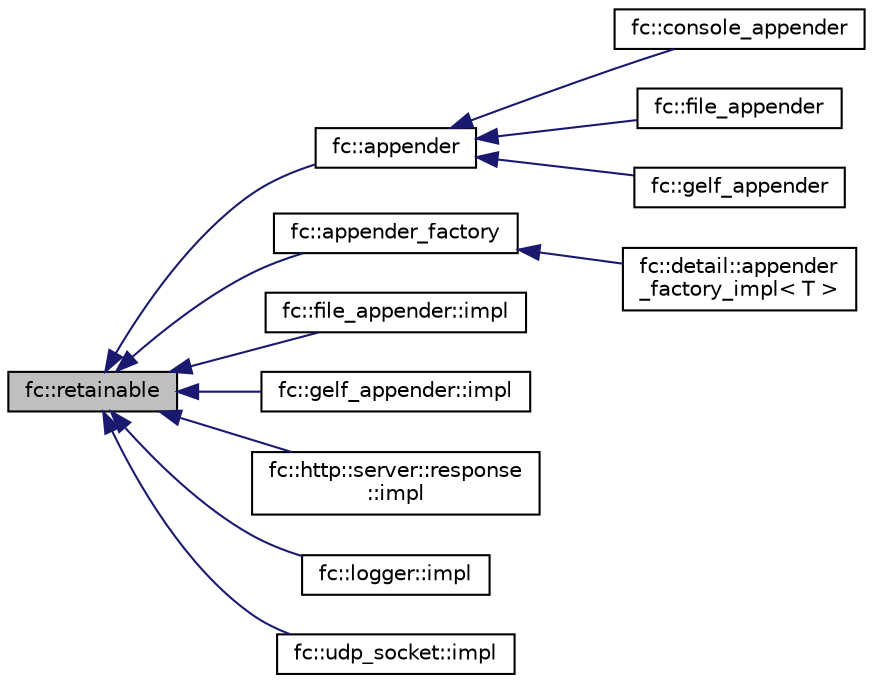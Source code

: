 digraph "fc::retainable"
{
  edge [fontname="Helvetica",fontsize="10",labelfontname="Helvetica",labelfontsize="10"];
  node [fontname="Helvetica",fontsize="10",shape=record];
  rankdir="LR";
  Node0 [label="fc::retainable",height=0.2,width=0.4,color="black", fillcolor="grey75", style="filled", fontcolor="black"];
  Node0 -> Node1 [dir="back",color="midnightblue",fontsize="10",style="solid",fontname="Helvetica"];
  Node1 [label="fc::appender",height=0.2,width=0.4,color="black", fillcolor="white", style="filled",URL="$classfc_1_1appender.html"];
  Node1 -> Node2 [dir="back",color="midnightblue",fontsize="10",style="solid",fontname="Helvetica"];
  Node2 [label="fc::console_appender",height=0.2,width=0.4,color="black", fillcolor="white", style="filled",URL="$classfc_1_1console__appender.html"];
  Node1 -> Node3 [dir="back",color="midnightblue",fontsize="10",style="solid",fontname="Helvetica"];
  Node3 [label="fc::file_appender",height=0.2,width=0.4,color="black", fillcolor="white", style="filled",URL="$classfc_1_1file__appender.html"];
  Node1 -> Node4 [dir="back",color="midnightblue",fontsize="10",style="solid",fontname="Helvetica"];
  Node4 [label="fc::gelf_appender",height=0.2,width=0.4,color="black", fillcolor="white", style="filled",URL="$classfc_1_1gelf__appender.html"];
  Node0 -> Node5 [dir="back",color="midnightblue",fontsize="10",style="solid",fontname="Helvetica"];
  Node5 [label="fc::appender_factory",height=0.2,width=0.4,color="black", fillcolor="white", style="filled",URL="$classfc_1_1appender__factory.html"];
  Node5 -> Node6 [dir="back",color="midnightblue",fontsize="10",style="solid",fontname="Helvetica"];
  Node6 [label="fc::detail::appender\l_factory_impl\< T \>",height=0.2,width=0.4,color="black", fillcolor="white", style="filled",URL="$classfc_1_1detail_1_1appender__factory__impl.html"];
  Node0 -> Node7 [dir="back",color="midnightblue",fontsize="10",style="solid",fontname="Helvetica"];
  Node7 [label="fc::file_appender::impl",height=0.2,width=0.4,color="black", fillcolor="white", style="filled",URL="$classfc_1_1file__appender_1_1impl.html"];
  Node0 -> Node8 [dir="back",color="midnightblue",fontsize="10",style="solid",fontname="Helvetica"];
  Node8 [label="fc::gelf_appender::impl",height=0.2,width=0.4,color="black", fillcolor="white", style="filled",URL="$classfc_1_1gelf__appender_1_1impl.html"];
  Node0 -> Node9 [dir="back",color="midnightblue",fontsize="10",style="solid",fontname="Helvetica"];
  Node9 [label="fc::http::server::response\l::impl",height=0.2,width=0.4,color="black", fillcolor="white", style="filled",URL="$classfc_1_1http_1_1server_1_1response_1_1impl.html"];
  Node0 -> Node10 [dir="back",color="midnightblue",fontsize="10",style="solid",fontname="Helvetica"];
  Node10 [label="fc::logger::impl",height=0.2,width=0.4,color="black", fillcolor="white", style="filled",URL="$classfc_1_1logger_1_1impl.html"];
  Node0 -> Node11 [dir="back",color="midnightblue",fontsize="10",style="solid",fontname="Helvetica"];
  Node11 [label="fc::udp_socket::impl",height=0.2,width=0.4,color="black", fillcolor="white", style="filled",URL="$classfc_1_1udp__socket_1_1impl.html"];
}
